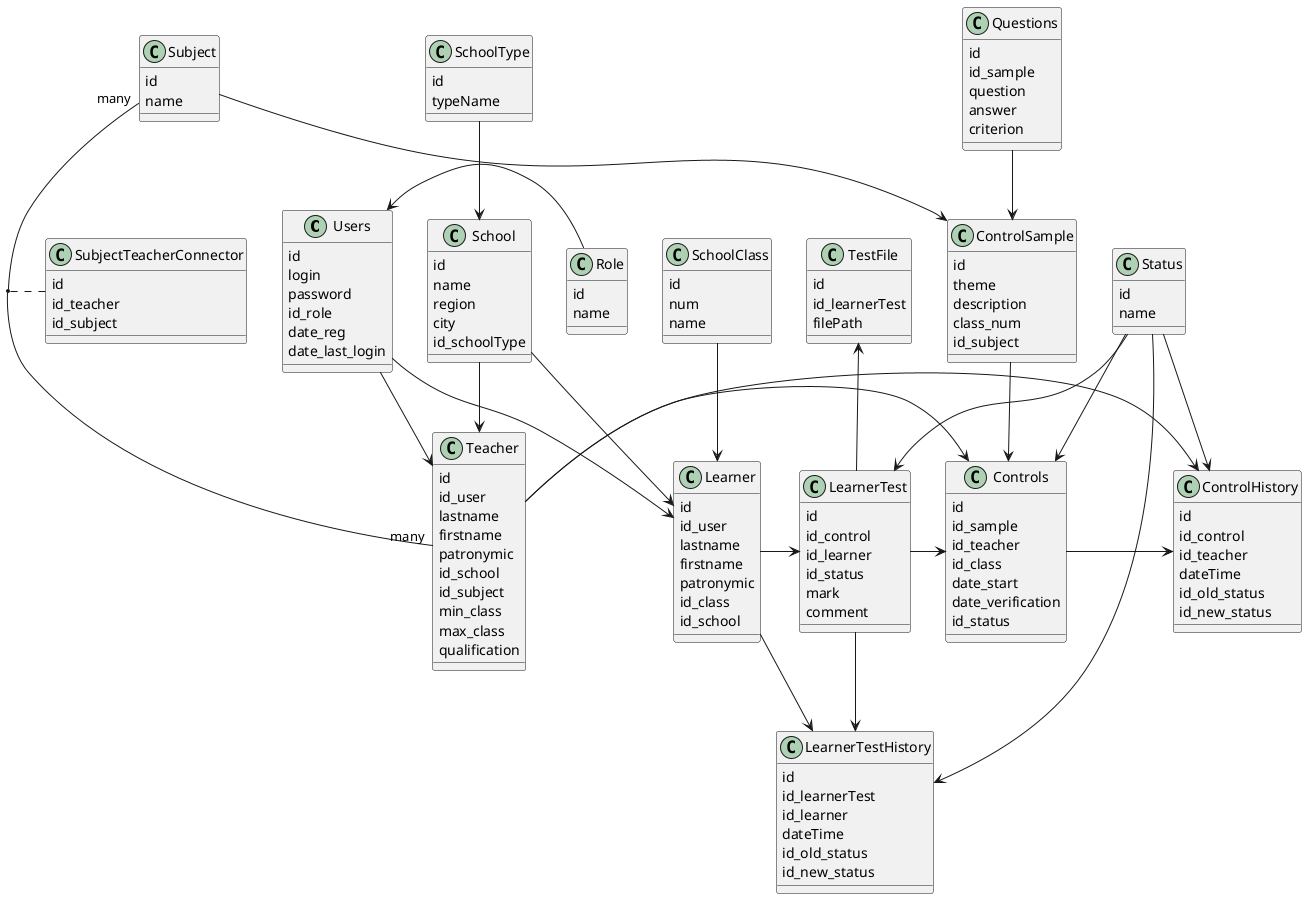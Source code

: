 @startuml

class Users {
id
login
password
id_role
date_reg
date_last_login
}

class Role {
id
name
}

Role -left-> Users

class Teacher {
id
id_user
lastname
firstname
patronymic
id_school
id_subject
min_class
max_class
qualification
}
Users -down-> Teacher

class Learner {
id
id_user
lastname
firstname
patronymic
id_class
id_school
}
Users -down-> Learner
SchoolClass -down-> Learner


class SchoolClass  {
id
num
name
}

class SchoolType {
id
typeName
}

class School {
id
name
region
city
id_schoolType
}

SchoolType -down-> School
School -down-> Learner
School -right-> Teacher

class ControlSample {
id
theme
description
class_num
id_subject
}

Subject -down-> ControlSample
Subject "many"-down-"many" Teacher
(Subject, Teacher) . SubjectTeacherConnector
class Subject {
id
name
}

class SubjectTeacherConnector {
id
id_teacher
id_subject
}



class Questions {
id
id_sample
question
answer
criterion
}
Questions -down-> ControlSample

class Controls {
id
id_sample
id_teacher
id_class
date_start
date_verification
id_status
}
ControlSample -down-> Controls


class Status {
id
name
}

Teacher -> Controls

class LearnerTest {
id
id_control
id_learner
id_status
mark
comment
}


LearnerTest -> Controls
TestFile <-- LearnerTest
Status -down-> LearnerTest
Status -down-> Controls
Learner -> LearnerTest

class TestFile {
id
id_learnerTest
filePath
}

class ControlHistory {
id
id_control
id_teacher
dateTime
id_old_status
id_new_status
}

Controls -> ControlHistory
Teacher -> ControlHistory
Status -> ControlHistory

class LearnerTestHistory {
id
id_learnerTest
id_learner
dateTime
id_old_status
id_new_status
}

LearnerTest -down-> LearnerTestHistory
Learner -> LearnerTestHistory
Status -> LearnerTestHistory
@enduml